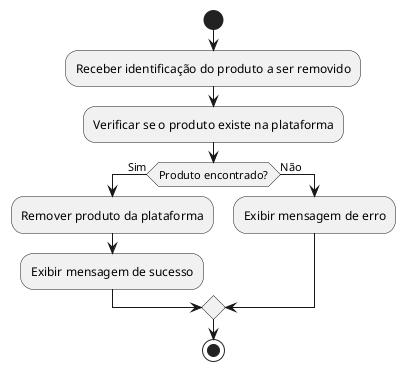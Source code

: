 @startuml
start

:Receber identificação do produto a ser removido;
:Verificar se o produto existe na plataforma;
if (Produto encontrado?) then (Sim)
  :Remover produto da plataforma;
  :Exibir mensagem de sucesso;
else (Não)
  :Exibir mensagem de erro;
endif

stop
@enduml